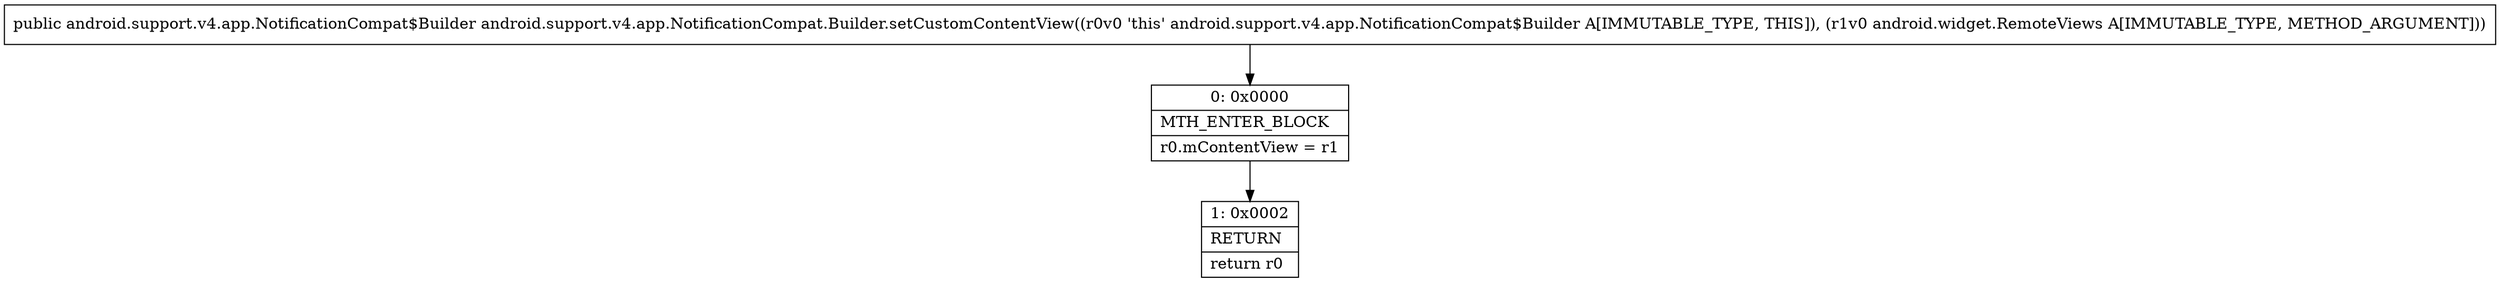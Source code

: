 digraph "CFG forandroid.support.v4.app.NotificationCompat.Builder.setCustomContentView(Landroid\/widget\/RemoteViews;)Landroid\/support\/v4\/app\/NotificationCompat$Builder;" {
Node_0 [shape=record,label="{0\:\ 0x0000|MTH_ENTER_BLOCK\l|r0.mContentView = r1\l}"];
Node_1 [shape=record,label="{1\:\ 0x0002|RETURN\l|return r0\l}"];
MethodNode[shape=record,label="{public android.support.v4.app.NotificationCompat$Builder android.support.v4.app.NotificationCompat.Builder.setCustomContentView((r0v0 'this' android.support.v4.app.NotificationCompat$Builder A[IMMUTABLE_TYPE, THIS]), (r1v0 android.widget.RemoteViews A[IMMUTABLE_TYPE, METHOD_ARGUMENT])) }"];
MethodNode -> Node_0;
Node_0 -> Node_1;
}

